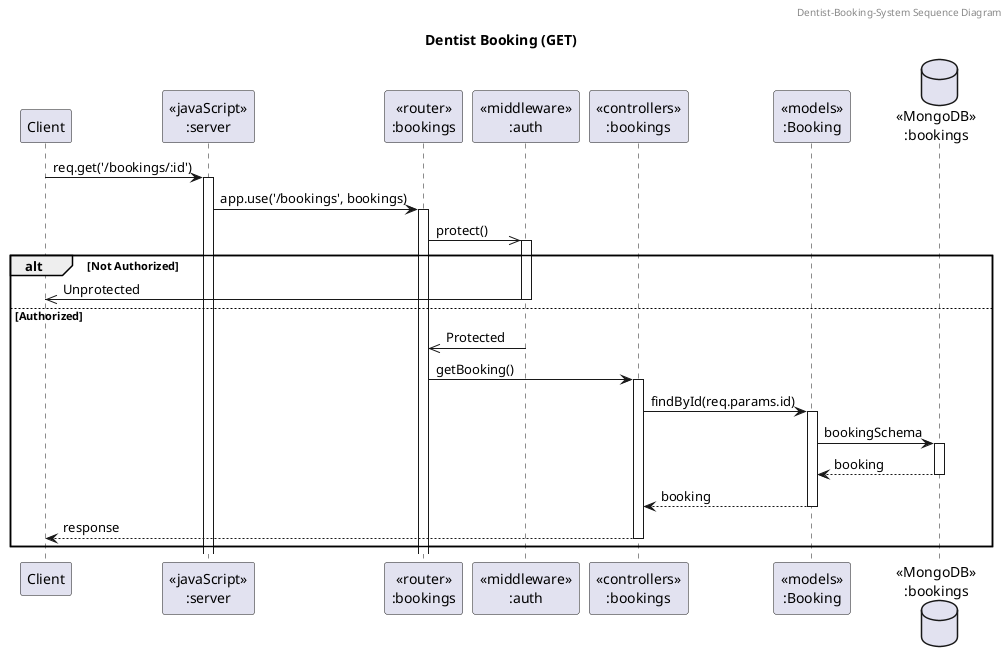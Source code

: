 @startuml Dentist Booking (GET)

   header Dentist-Booking-System Sequence Diagram
   title "Dentist Booking (GET)"

   participant "Client" as client
   participant "<<javaScript>>\n:server" as server
   participant "<<router>>\n:bookings" as bookingRouter
   participant "<<middleware>>\n:auth" as authMiddleware
   participant "<<controllers>>\n:bookings" as bookingController
   participant "<<models>>\n:Booking" as bookingModel
   database "<<MongoDB>>\n:bookings" as bookingDatabase

   client -> server ++: req.get('/bookings/:id')
   server -> bookingRouter ++: app.use('/bookings', bookings)
   bookingRouter ->> authMiddleware ++: protect()
   alt Not Authorized
      authMiddleware ->> client --: Unprotected
   else Authorized
   authMiddleware ->> bookingRouter --: Protected
   bookingRouter -> bookingController ++: getBooking()
   bookingController -> bookingModel ++: findById(req.params.id)
   bookingModel -> bookingDatabase ++: bookingSchema
   bookingDatabase --> bookingModel --: booking
   bookingController <-- bookingModel --: booking
   client <--bookingController--: response
   end
@enduml